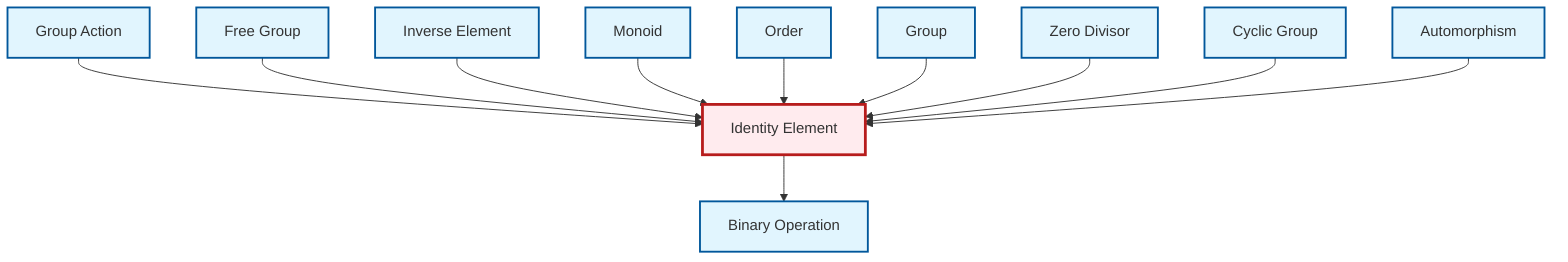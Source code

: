graph TD
    classDef definition fill:#e1f5fe,stroke:#01579b,stroke-width:2px
    classDef theorem fill:#f3e5f5,stroke:#4a148c,stroke-width:2px
    classDef axiom fill:#fff3e0,stroke:#e65100,stroke-width:2px
    classDef example fill:#e8f5e9,stroke:#1b5e20,stroke-width:2px
    classDef current fill:#ffebee,stroke:#b71c1c,stroke-width:3px
    def-monoid["Monoid"]:::definition
    def-free-group["Free Group"]:::definition
    def-cyclic-group["Cyclic Group"]:::definition
    def-inverse-element["Inverse Element"]:::definition
    def-zero-divisor["Zero Divisor"]:::definition
    def-identity-element["Identity Element"]:::definition
    def-group["Group"]:::definition
    def-order["Order"]:::definition
    def-automorphism["Automorphism"]:::definition
    def-group-action["Group Action"]:::definition
    def-binary-operation["Binary Operation"]:::definition
    def-group-action --> def-identity-element
    def-free-group --> def-identity-element
    def-inverse-element --> def-identity-element
    def-monoid --> def-identity-element
    def-identity-element --> def-binary-operation
    def-order --> def-identity-element
    def-group --> def-identity-element
    def-zero-divisor --> def-identity-element
    def-cyclic-group --> def-identity-element
    def-automorphism --> def-identity-element
    class def-identity-element current
